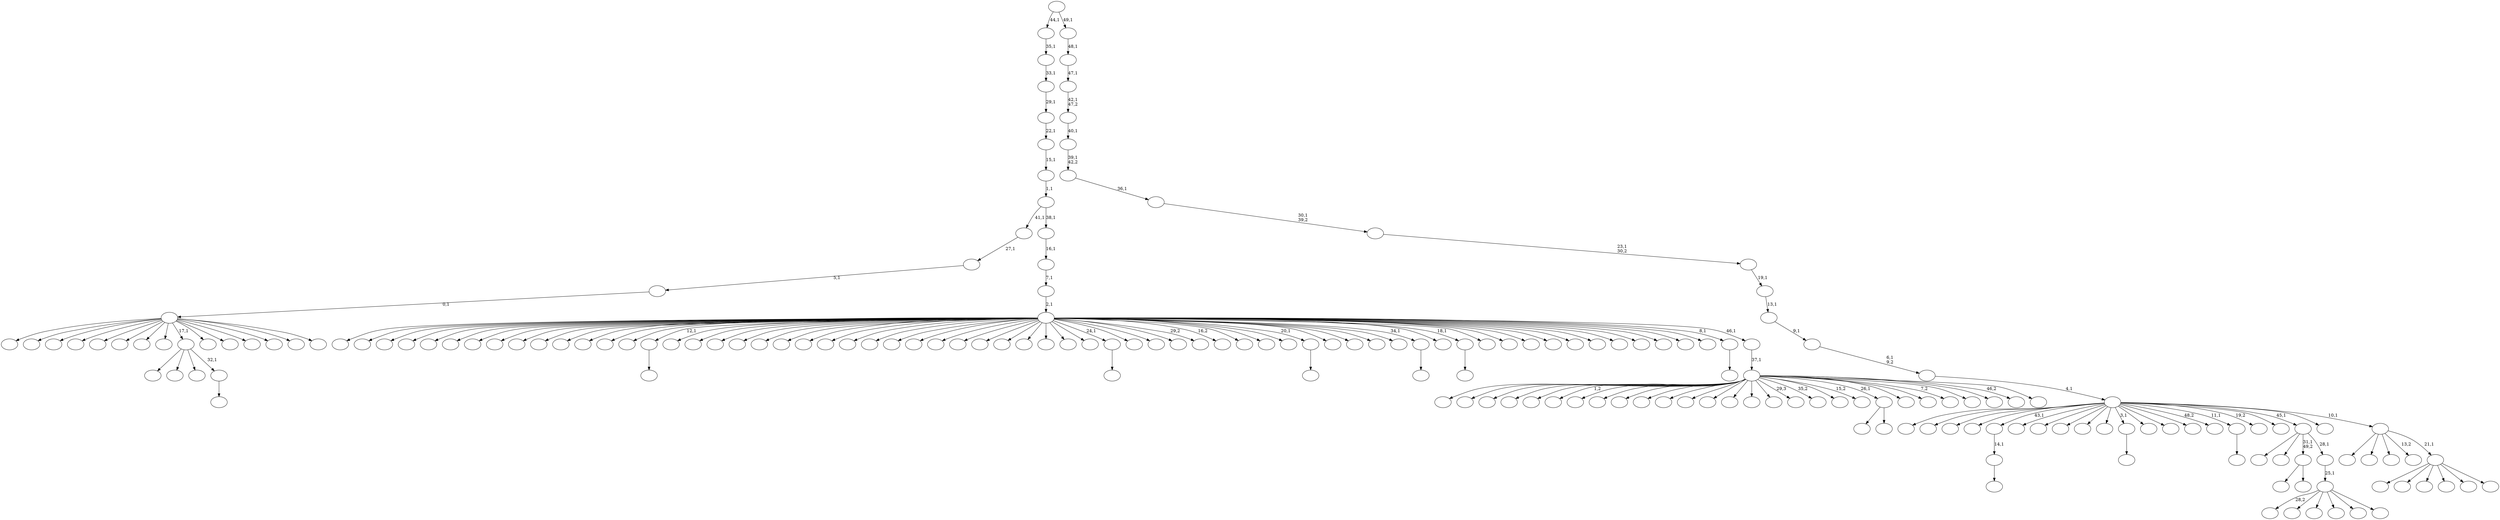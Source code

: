digraph T {
	200 [label=""]
	199 [label=""]
	198 [label=""]
	197 [label=""]
	196 [label=""]
	195 [label=""]
	194 [label=""]
	193 [label=""]
	192 [label=""]
	191 [label=""]
	190 [label=""]
	189 [label=""]
	188 [label=""]
	187 [label=""]
	186 [label=""]
	185 [label=""]
	184 [label=""]
	183 [label=""]
	182 [label=""]
	181 [label=""]
	180 [label=""]
	179 [label=""]
	178 [label=""]
	177 [label=""]
	176 [label=""]
	175 [label=""]
	174 [label=""]
	173 [label=""]
	172 [label=""]
	171 [label=""]
	170 [label=""]
	169 [label=""]
	168 [label=""]
	167 [label=""]
	166 [label=""]
	165 [label=""]
	164 [label=""]
	163 [label=""]
	162 [label=""]
	161 [label=""]
	160 [label=""]
	159 [label=""]
	158 [label=""]
	157 [label=""]
	156 [label=""]
	155 [label=""]
	154 [label=""]
	153 [label=""]
	152 [label=""]
	151 [label=""]
	150 [label=""]
	149 [label=""]
	148 [label=""]
	147 [label=""]
	146 [label=""]
	145 [label=""]
	144 [label=""]
	143 [label=""]
	142 [label=""]
	141 [label=""]
	140 [label=""]
	139 [label=""]
	138 [label=""]
	137 [label=""]
	136 [label=""]
	135 [label=""]
	134 [label=""]
	133 [label=""]
	132 [label=""]
	131 [label=""]
	130 [label=""]
	129 [label=""]
	128 [label=""]
	127 [label=""]
	126 [label=""]
	125 [label=""]
	124 [label=""]
	123 [label=""]
	122 [label=""]
	121 [label=""]
	120 [label=""]
	119 [label=""]
	118 [label=""]
	117 [label=""]
	116 [label=""]
	115 [label=""]
	114 [label=""]
	113 [label=""]
	112 [label=""]
	111 [label=""]
	110 [label=""]
	109 [label=""]
	108 [label=""]
	107 [label=""]
	106 [label=""]
	105 [label=""]
	104 [label=""]
	103 [label=""]
	102 [label=""]
	101 [label=""]
	100 [label=""]
	99 [label=""]
	98 [label=""]
	97 [label=""]
	96 [label=""]
	95 [label=""]
	94 [label=""]
	93 [label=""]
	92 [label=""]
	91 [label=""]
	90 [label=""]
	89 [label=""]
	88 [label=""]
	87 [label=""]
	86 [label=""]
	85 [label=""]
	84 [label=""]
	83 [label=""]
	82 [label=""]
	81 [label=""]
	80 [label=""]
	79 [label=""]
	78 [label=""]
	77 [label=""]
	76 [label=""]
	75 [label=""]
	74 [label=""]
	73 [label=""]
	72 [label=""]
	71 [label=""]
	70 [label=""]
	69 [label=""]
	68 [label=""]
	67 [label=""]
	66 [label=""]
	65 [label=""]
	64 [label=""]
	63 [label=""]
	62 [label=""]
	61 [label=""]
	60 [label=""]
	59 [label=""]
	58 [label=""]
	57 [label=""]
	56 [label=""]
	55 [label=""]
	54 [label=""]
	53 [label=""]
	52 [label=""]
	51 [label=""]
	50 [label=""]
	49 [label=""]
	48 [label=""]
	47 [label=""]
	46 [label=""]
	45 [label=""]
	44 [label=""]
	43 [label=""]
	42 [label=""]
	41 [label=""]
	40 [label=""]
	39 [label=""]
	38 [label=""]
	37 [label=""]
	36 [label=""]
	35 [label=""]
	34 [label=""]
	33 [label=""]
	32 [label=""]
	31 [label=""]
	30 [label=""]
	29 [label=""]
	28 [label=""]
	27 [label=""]
	26 [label=""]
	25 [label=""]
	24 [label=""]
	23 [label=""]
	22 [label=""]
	21 [label=""]
	20 [label=""]
	19 [label=""]
	18 [label=""]
	17 [label=""]
	16 [label=""]
	15 [label=""]
	14 [label=""]
	13 [label=""]
	12 [label=""]
	11 [label=""]
	10 [label=""]
	9 [label=""]
	8 [label=""]
	7 [label=""]
	6 [label=""]
	5 [label=""]
	4 [label=""]
	3 [label=""]
	2 [label=""]
	1 [label=""]
	0 [label=""]
	186 -> 187 [label=""]
	185 -> 186 [label="14,1"]
	161 -> 162 [label=""]
	134 -> 135 [label=""]
	112 -> 195 [label=""]
	112 -> 113 [label=""]
	109 -> 110 [label=""]
	106 -> 107 [label=""]
	105 -> 165 [label=""]
	105 -> 152 [label=""]
	105 -> 145 [label=""]
	105 -> 106 [label="32,1"]
	85 -> 86 [label=""]
	81 -> 82 [label=""]
	72 -> 153 [label=""]
	72 -> 73 [label=""]
	69 -> 70 [label=""]
	66 -> 67 [label=""]
	49 -> 139 [label="28,2"]
	49 -> 127 [label=""]
	49 -> 121 [label=""]
	49 -> 79 [label=""]
	49 -> 71 [label=""]
	49 -> 50 [label=""]
	48 -> 49 [label="25,1"]
	47 -> 190 [label=""]
	47 -> 122 [label=""]
	47 -> 112 [label="31,1\n49,2"]
	47 -> 48 [label="28,1"]
	38 -> 198 [label=""]
	38 -> 197 [label=""]
	38 -> 180 [label=""]
	38 -> 177 [label=""]
	38 -> 143 [label=""]
	38 -> 137 [label=""]
	38 -> 129 [label=""]
	38 -> 124 [label=""]
	38 -> 105 [label="17,1"]
	38 -> 102 [label=""]
	38 -> 94 [label=""]
	38 -> 65 [label=""]
	38 -> 59 [label=""]
	38 -> 51 [label=""]
	38 -> 39 [label=""]
	37 -> 38 [label="0,1"]
	36 -> 37 [label="5,1"]
	35 -> 36 [label="27,1"]
	32 -> 33 [label=""]
	30 -> 191 [label=""]
	30 -> 182 [label=""]
	30 -> 179 [label=""]
	30 -> 178 [label=""]
	30 -> 171 [label=""]
	30 -> 167 [label="1,2"]
	30 -> 160 [label=""]
	30 -> 150 [label=""]
	30 -> 148 [label=""]
	30 -> 138 [label=""]
	30 -> 128 [label=""]
	30 -> 125 [label=""]
	30 -> 123 [label=""]
	30 -> 120 [label=""]
	30 -> 111 [label=""]
	30 -> 104 [label=""]
	30 -> 93 [label="29,3"]
	30 -> 92 [label="35,2"]
	30 -> 83 [label=""]
	30 -> 80 [label="15,2"]
	30 -> 72 [label="26,1"]
	30 -> 64 [label=""]
	30 -> 62 [label=""]
	30 -> 60 [label="7,2"]
	30 -> 52 [label=""]
	30 -> 44 [label=""]
	30 -> 42 [label="46,2"]
	30 -> 31 [label=""]
	29 -> 30 [label="37,1"]
	28 -> 200 [label=""]
	28 -> 194 [label=""]
	28 -> 183 [label=""]
	28 -> 181 [label=""]
	28 -> 176 [label=""]
	28 -> 175 [label=""]
	28 -> 173 [label=""]
	28 -> 172 [label=""]
	28 -> 170 [label=""]
	28 -> 169 [label=""]
	28 -> 168 [label=""]
	28 -> 166 [label=""]
	28 -> 164 [label=""]
	28 -> 163 [label=""]
	28 -> 161 [label="12,1"]
	28 -> 159 [label=""]
	28 -> 158 [label=""]
	28 -> 157 [label=""]
	28 -> 154 [label=""]
	28 -> 151 [label=""]
	28 -> 149 [label=""]
	28 -> 146 [label=""]
	28 -> 144 [label=""]
	28 -> 142 [label=""]
	28 -> 141 [label=""]
	28 -> 133 [label=""]
	28 -> 132 [label=""]
	28 -> 131 [label=""]
	28 -> 130 [label=""]
	28 -> 126 [label=""]
	28 -> 119 [label=""]
	28 -> 118 [label=""]
	28 -> 117 [label=""]
	28 -> 116 [label=""]
	28 -> 114 [label=""]
	28 -> 109 [label="24,1"]
	28 -> 108 [label=""]
	28 -> 103 [label=""]
	28 -> 100 [label=""]
	28 -> 99 [label="29,2"]
	28 -> 97 [label="16,2"]
	28 -> 95 [label=""]
	28 -> 91 [label=""]
	28 -> 89 [label=""]
	28 -> 85 [label="20,1"]
	28 -> 84 [label=""]
	28 -> 77 [label=""]
	28 -> 76 [label=""]
	28 -> 75 [label=""]
	28 -> 69 [label="34,1"]
	28 -> 68 [label=""]
	28 -> 66 [label="18,1"]
	28 -> 63 [label=""]
	28 -> 61 [label=""]
	28 -> 58 [label=""]
	28 -> 57 [label=""]
	28 -> 54 [label=""]
	28 -> 53 [label=""]
	28 -> 46 [label=""]
	28 -> 45 [label=""]
	28 -> 41 [label=""]
	28 -> 40 [label=""]
	28 -> 34 [label=""]
	28 -> 32 [label="8,1"]
	28 -> 29 [label="46,1"]
	27 -> 28 [label="2,1"]
	26 -> 27 [label="7,1"]
	25 -> 26 [label="16,1"]
	24 -> 35 [label="41,1"]
	24 -> 25 [label="38,1"]
	23 -> 24 [label="1,1"]
	22 -> 23 [label="15,1"]
	21 -> 22 [label="22,1"]
	20 -> 21 [label="29,1"]
	19 -> 20 [label="33,1"]
	18 -> 19 [label="35,1"]
	16 -> 188 [label=""]
	16 -> 101 [label=""]
	16 -> 98 [label=""]
	16 -> 87 [label=""]
	16 -> 55 [label=""]
	16 -> 17 [label=""]
	15 -> 192 [label=""]
	15 -> 155 [label=""]
	15 -> 140 [label=""]
	15 -> 56 [label="13,2"]
	15 -> 16 [label="21,1"]
	14 -> 199 [label=""]
	14 -> 196 [label=""]
	14 -> 193 [label=""]
	14 -> 189 [label=""]
	14 -> 185 [label="43,1"]
	14 -> 184 [label=""]
	14 -> 174 [label=""]
	14 -> 156 [label=""]
	14 -> 147 [label=""]
	14 -> 136 [label=""]
	14 -> 134 [label="3,1"]
	14 -> 115 [label=""]
	14 -> 96 [label=""]
	14 -> 90 [label=""]
	14 -> 88 [label="48,2"]
	14 -> 81 [label="11,1"]
	14 -> 78 [label="19,2"]
	14 -> 74 [label=""]
	14 -> 47 [label="45,1"]
	14 -> 43 [label=""]
	14 -> 15 [label="10,1"]
	13 -> 14 [label="4,1"]
	12 -> 13 [label="6,1\n9,2"]
	11 -> 12 [label="9,1"]
	10 -> 11 [label="13,1"]
	9 -> 10 [label="19,1"]
	8 -> 9 [label="23,1\n30,2"]
	7 -> 8 [label="30,1\n39,2"]
	6 -> 7 [label="36,1"]
	5 -> 6 [label="39,1\n42,2"]
	4 -> 5 [label="40,1"]
	3 -> 4 [label="42,1\n47,2"]
	2 -> 3 [label="47,1"]
	1 -> 2 [label="48,1"]
	0 -> 18 [label="44,1"]
	0 -> 1 [label="49,1"]
}
